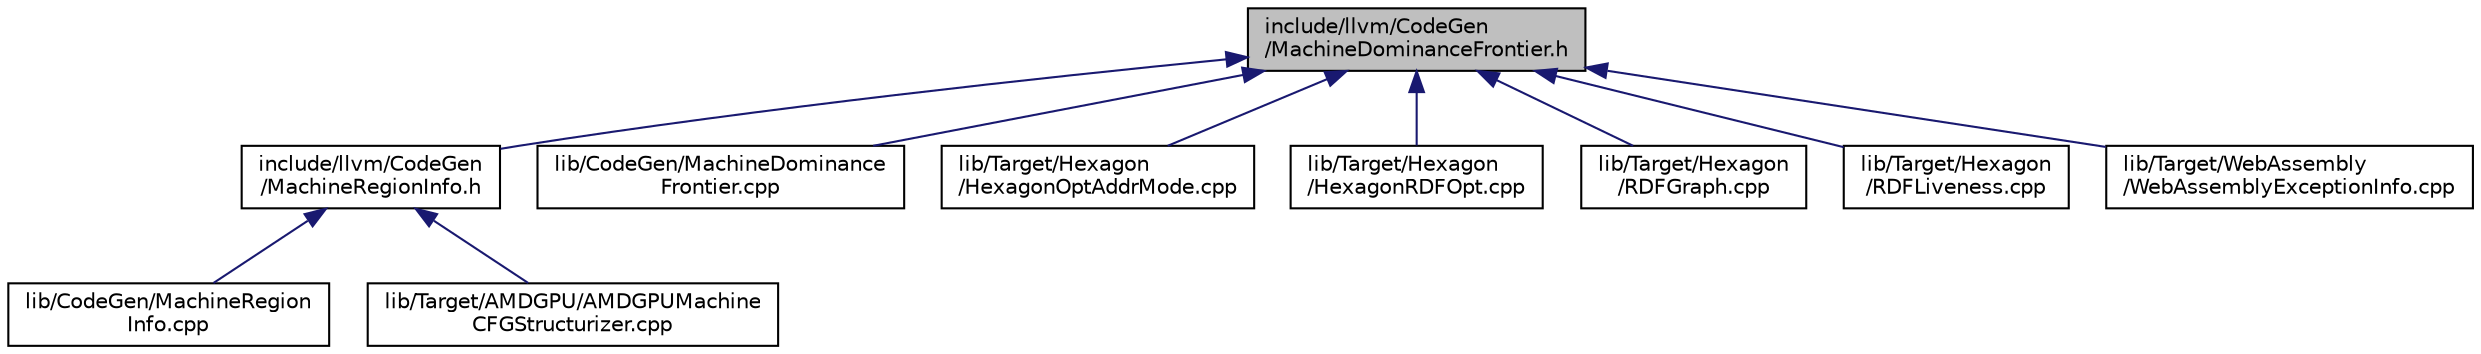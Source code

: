 digraph "include/llvm/CodeGen/MachineDominanceFrontier.h"
{
 // LATEX_PDF_SIZE
  bgcolor="transparent";
  edge [fontname="Helvetica",fontsize="10",labelfontname="Helvetica",labelfontsize="10"];
  node [fontname="Helvetica",fontsize="10",shape="box"];
  Node1 [label="include/llvm/CodeGen\l/MachineDominanceFrontier.h",height=0.2,width=0.4,color="black", fillcolor="grey75", style="filled", fontcolor="black",tooltip=" "];
  Node1 -> Node2 [dir="back",color="midnightblue",fontsize="10",style="solid",fontname="Helvetica"];
  Node2 [label="include/llvm/CodeGen\l/MachineRegionInfo.h",height=0.2,width=0.4,color="black",URL="$MachineRegionInfo_8h.html",tooltip=" "];
  Node2 -> Node3 [dir="back",color="midnightblue",fontsize="10",style="solid",fontname="Helvetica"];
  Node3 [label="lib/CodeGen/MachineRegion\lInfo.cpp",height=0.2,width=0.4,color="black",URL="$MachineRegionInfo_8cpp.html",tooltip=" "];
  Node2 -> Node4 [dir="back",color="midnightblue",fontsize="10",style="solid",fontname="Helvetica"];
  Node4 [label="lib/Target/AMDGPU/AMDGPUMachine\lCFGStructurizer.cpp",height=0.2,width=0.4,color="black",URL="$AMDGPUMachineCFGStructurizer_8cpp.html",tooltip=" "];
  Node1 -> Node5 [dir="back",color="midnightblue",fontsize="10",style="solid",fontname="Helvetica"];
  Node5 [label="lib/CodeGen/MachineDominance\lFrontier.cpp",height=0.2,width=0.4,color="black",URL="$MachineDominanceFrontier_8cpp.html",tooltip=" "];
  Node1 -> Node6 [dir="back",color="midnightblue",fontsize="10",style="solid",fontname="Helvetica"];
  Node6 [label="lib/Target/Hexagon\l/HexagonOptAddrMode.cpp",height=0.2,width=0.4,color="black",URL="$HexagonOptAddrMode_8cpp.html",tooltip=" "];
  Node1 -> Node7 [dir="back",color="midnightblue",fontsize="10",style="solid",fontname="Helvetica"];
  Node7 [label="lib/Target/Hexagon\l/HexagonRDFOpt.cpp",height=0.2,width=0.4,color="black",URL="$HexagonRDFOpt_8cpp.html",tooltip=" "];
  Node1 -> Node8 [dir="back",color="midnightblue",fontsize="10",style="solid",fontname="Helvetica"];
  Node8 [label="lib/Target/Hexagon\l/RDFGraph.cpp",height=0.2,width=0.4,color="black",URL="$RDFGraph_8cpp.html",tooltip=" "];
  Node1 -> Node9 [dir="back",color="midnightblue",fontsize="10",style="solid",fontname="Helvetica"];
  Node9 [label="lib/Target/Hexagon\l/RDFLiveness.cpp",height=0.2,width=0.4,color="black",URL="$RDFLiveness_8cpp.html",tooltip=" "];
  Node1 -> Node10 [dir="back",color="midnightblue",fontsize="10",style="solid",fontname="Helvetica"];
  Node10 [label="lib/Target/WebAssembly\l/WebAssemblyExceptionInfo.cpp",height=0.2,width=0.4,color="black",URL="$WebAssemblyExceptionInfo_8cpp.html",tooltip="This file implements WebAssemblyException information analysis."];
}

